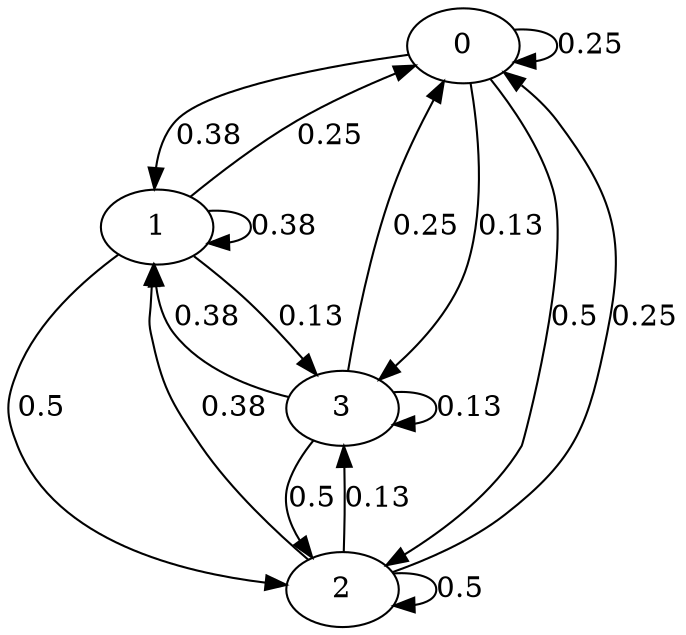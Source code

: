 digraph G {0 -> 0 [label="0.25"];0 -> 1 [label="0.38"];0 -> 2 [label="0.5"];0 -> 3 [label="0.13"];1 -> 0 [label="0.25"];1 -> 1 [label="0.38"];1 -> 2 [label="0.5"];1 -> 3 [label="0.13"];2 -> 0 [label="0.25"];2 -> 1 [label="0.38"];2 -> 2 [label="0.5"];2 -> 3 [label="0.13"];3 -> 0 [label="0.25"];3 -> 1 [label="0.38"];3 -> 2 [label="0.5"];3 -> 3 [label="0.13"];}